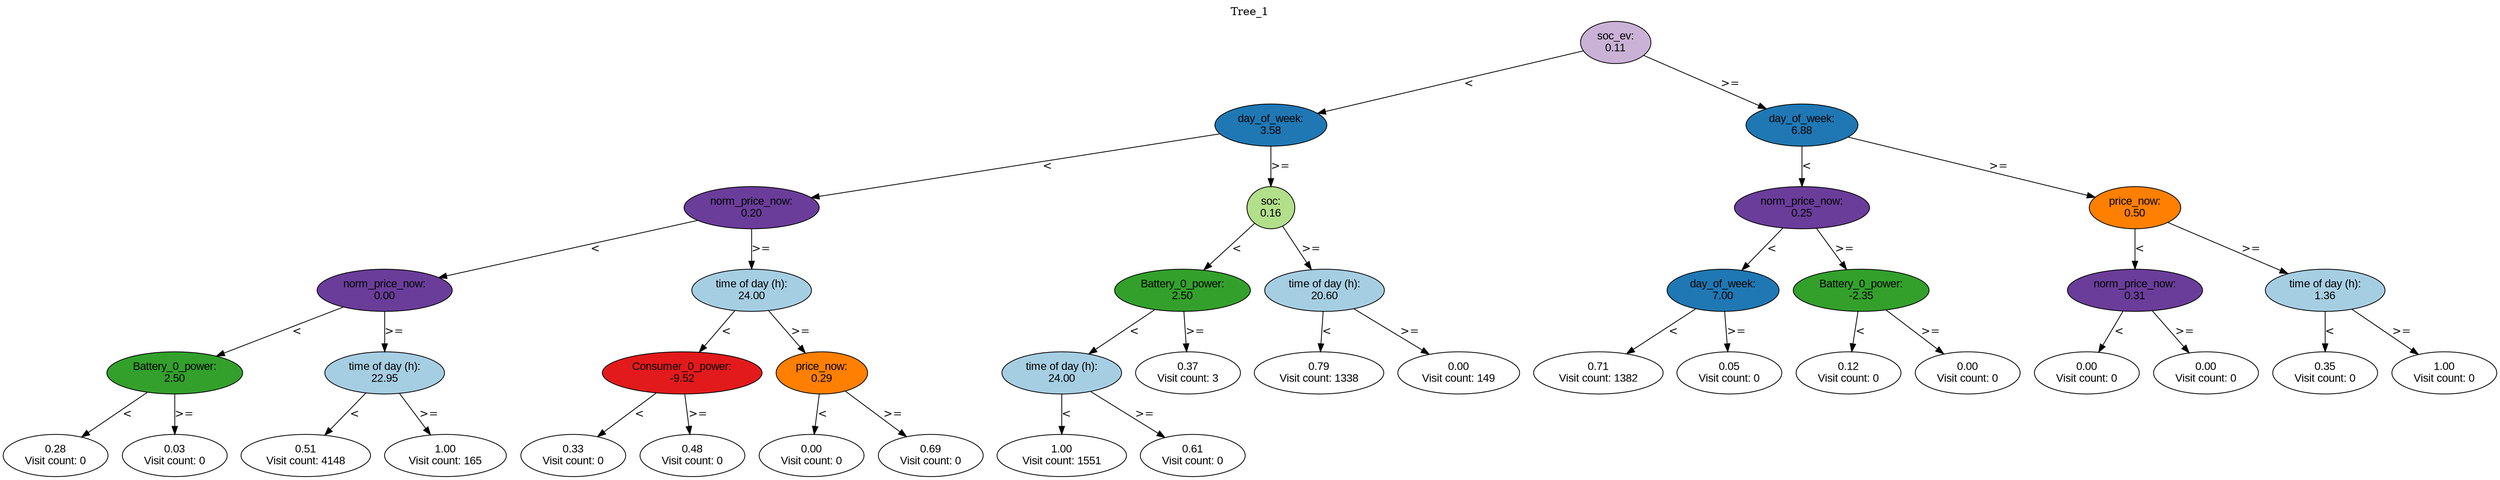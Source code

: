 digraph BST {
    node [fontname="Arial" style=filled colorscheme=paired12];
    0 [ label = "soc_ev:
0.11" fillcolor=9];
    1 [ label = "day_of_week:
3.58" fillcolor=2];
    2 [ label = "norm_price_now:
0.20" fillcolor=10];
    3 [ label = "norm_price_now:
0.00" fillcolor=10];
    4 [ label = "Battery_0_power:
2.50" fillcolor=4];
    5 [ label = "0.28
Visit count: 0" fillcolor=white];
    6 [ label = "0.03
Visit count: 0" fillcolor=white];
    7 [ label = "time of day (h):
22.95" fillcolor=1];
    8 [ label = "0.51
Visit count: 4148" fillcolor=white];
    9 [ label = "1.00
Visit count: 165" fillcolor=white];
    10 [ label = "time of day (h):
24.00" fillcolor=1];
    11 [ label = "Consumer_0_power:
-9.52" fillcolor=6];
    12 [ label = "0.33
Visit count: 0" fillcolor=white];
    13 [ label = "0.48
Visit count: 0" fillcolor=white];
    14 [ label = "price_now:
0.29" fillcolor=8];
    15 [ label = "0.00
Visit count: 0" fillcolor=white];
    16 [ label = "0.69
Visit count: 0" fillcolor=white];
    17 [ label = "soc:
0.16" fillcolor=3];
    18 [ label = "Battery_0_power:
2.50" fillcolor=4];
    19 [ label = "time of day (h):
24.00" fillcolor=1];
    20 [ label = "1.00
Visit count: 1551" fillcolor=white];
    21 [ label = "0.61
Visit count: 0" fillcolor=white];
    22 [ label = "0.37
Visit count: 3" fillcolor=white];
    23 [ label = "time of day (h):
20.60" fillcolor=1];
    24 [ label = "0.79
Visit count: 1338" fillcolor=white];
    25 [ label = "0.00
Visit count: 149" fillcolor=white];
    26 [ label = "day_of_week:
6.88" fillcolor=2];
    27 [ label = "norm_price_now:
0.25" fillcolor=10];
    28 [ label = "day_of_week:
7.00" fillcolor=2];
    29 [ label = "0.71
Visit count: 1382" fillcolor=white];
    30 [ label = "0.05
Visit count: 0" fillcolor=white];
    31 [ label = "Battery_0_power:
-2.35" fillcolor=4];
    32 [ label = "0.12
Visit count: 0" fillcolor=white];
    33 [ label = "0.00
Visit count: 0" fillcolor=white];
    34 [ label = "price_now:
0.50" fillcolor=8];
    35 [ label = "norm_price_now:
0.31" fillcolor=10];
    36 [ label = "0.00
Visit count: 0" fillcolor=white];
    37 [ label = "0.00
Visit count: 0" fillcolor=white];
    38 [ label = "time of day (h):
1.36" fillcolor=1];
    39 [ label = "0.35
Visit count: 0" fillcolor=white];
    40 [ label = "1.00
Visit count: 0" fillcolor=white];

    0  -> 1[ label = "<"];
    0  -> 26[ label = ">="];
    1  -> 2[ label = "<"];
    1  -> 17[ label = ">="];
    2  -> 3[ label = "<"];
    2  -> 10[ label = ">="];
    3  -> 4[ label = "<"];
    3  -> 7[ label = ">="];
    4  -> 5[ label = "<"];
    4  -> 6[ label = ">="];
    7  -> 8[ label = "<"];
    7  -> 9[ label = ">="];
    10  -> 11[ label = "<"];
    10  -> 14[ label = ">="];
    11  -> 12[ label = "<"];
    11  -> 13[ label = ">="];
    14  -> 15[ label = "<"];
    14  -> 16[ label = ">="];
    17  -> 18[ label = "<"];
    17  -> 23[ label = ">="];
    18  -> 19[ label = "<"];
    18  -> 22[ label = ">="];
    19  -> 20[ label = "<"];
    19  -> 21[ label = ">="];
    23  -> 24[ label = "<"];
    23  -> 25[ label = ">="];
    26  -> 27[ label = "<"];
    26  -> 34[ label = ">="];
    27  -> 28[ label = "<"];
    27  -> 31[ label = ">="];
    28  -> 29[ label = "<"];
    28  -> 30[ label = ">="];
    31  -> 32[ label = "<"];
    31  -> 33[ label = ">="];
    34  -> 35[ label = "<"];
    34  -> 38[ label = ">="];
    35  -> 36[ label = "<"];
    35  -> 37[ label = ">="];
    38  -> 39[ label = "<"];
    38  -> 40[ label = ">="];

    labelloc="t";
    label="Tree_1";
}